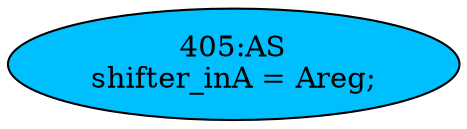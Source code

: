 strict digraph "" {
	node [label="\N"];
	"405:AS"	 [ast="<pyverilog.vparser.ast.Assign object at 0x7f030bf4c7d0>",
		def_var="['shifter_inA']",
		fillcolor=deepskyblue,
		label="405:AS
shifter_inA = Areg;",
		statements="[]",
		style=filled,
		typ=Assign,
		use_var="['Areg']"];
}
